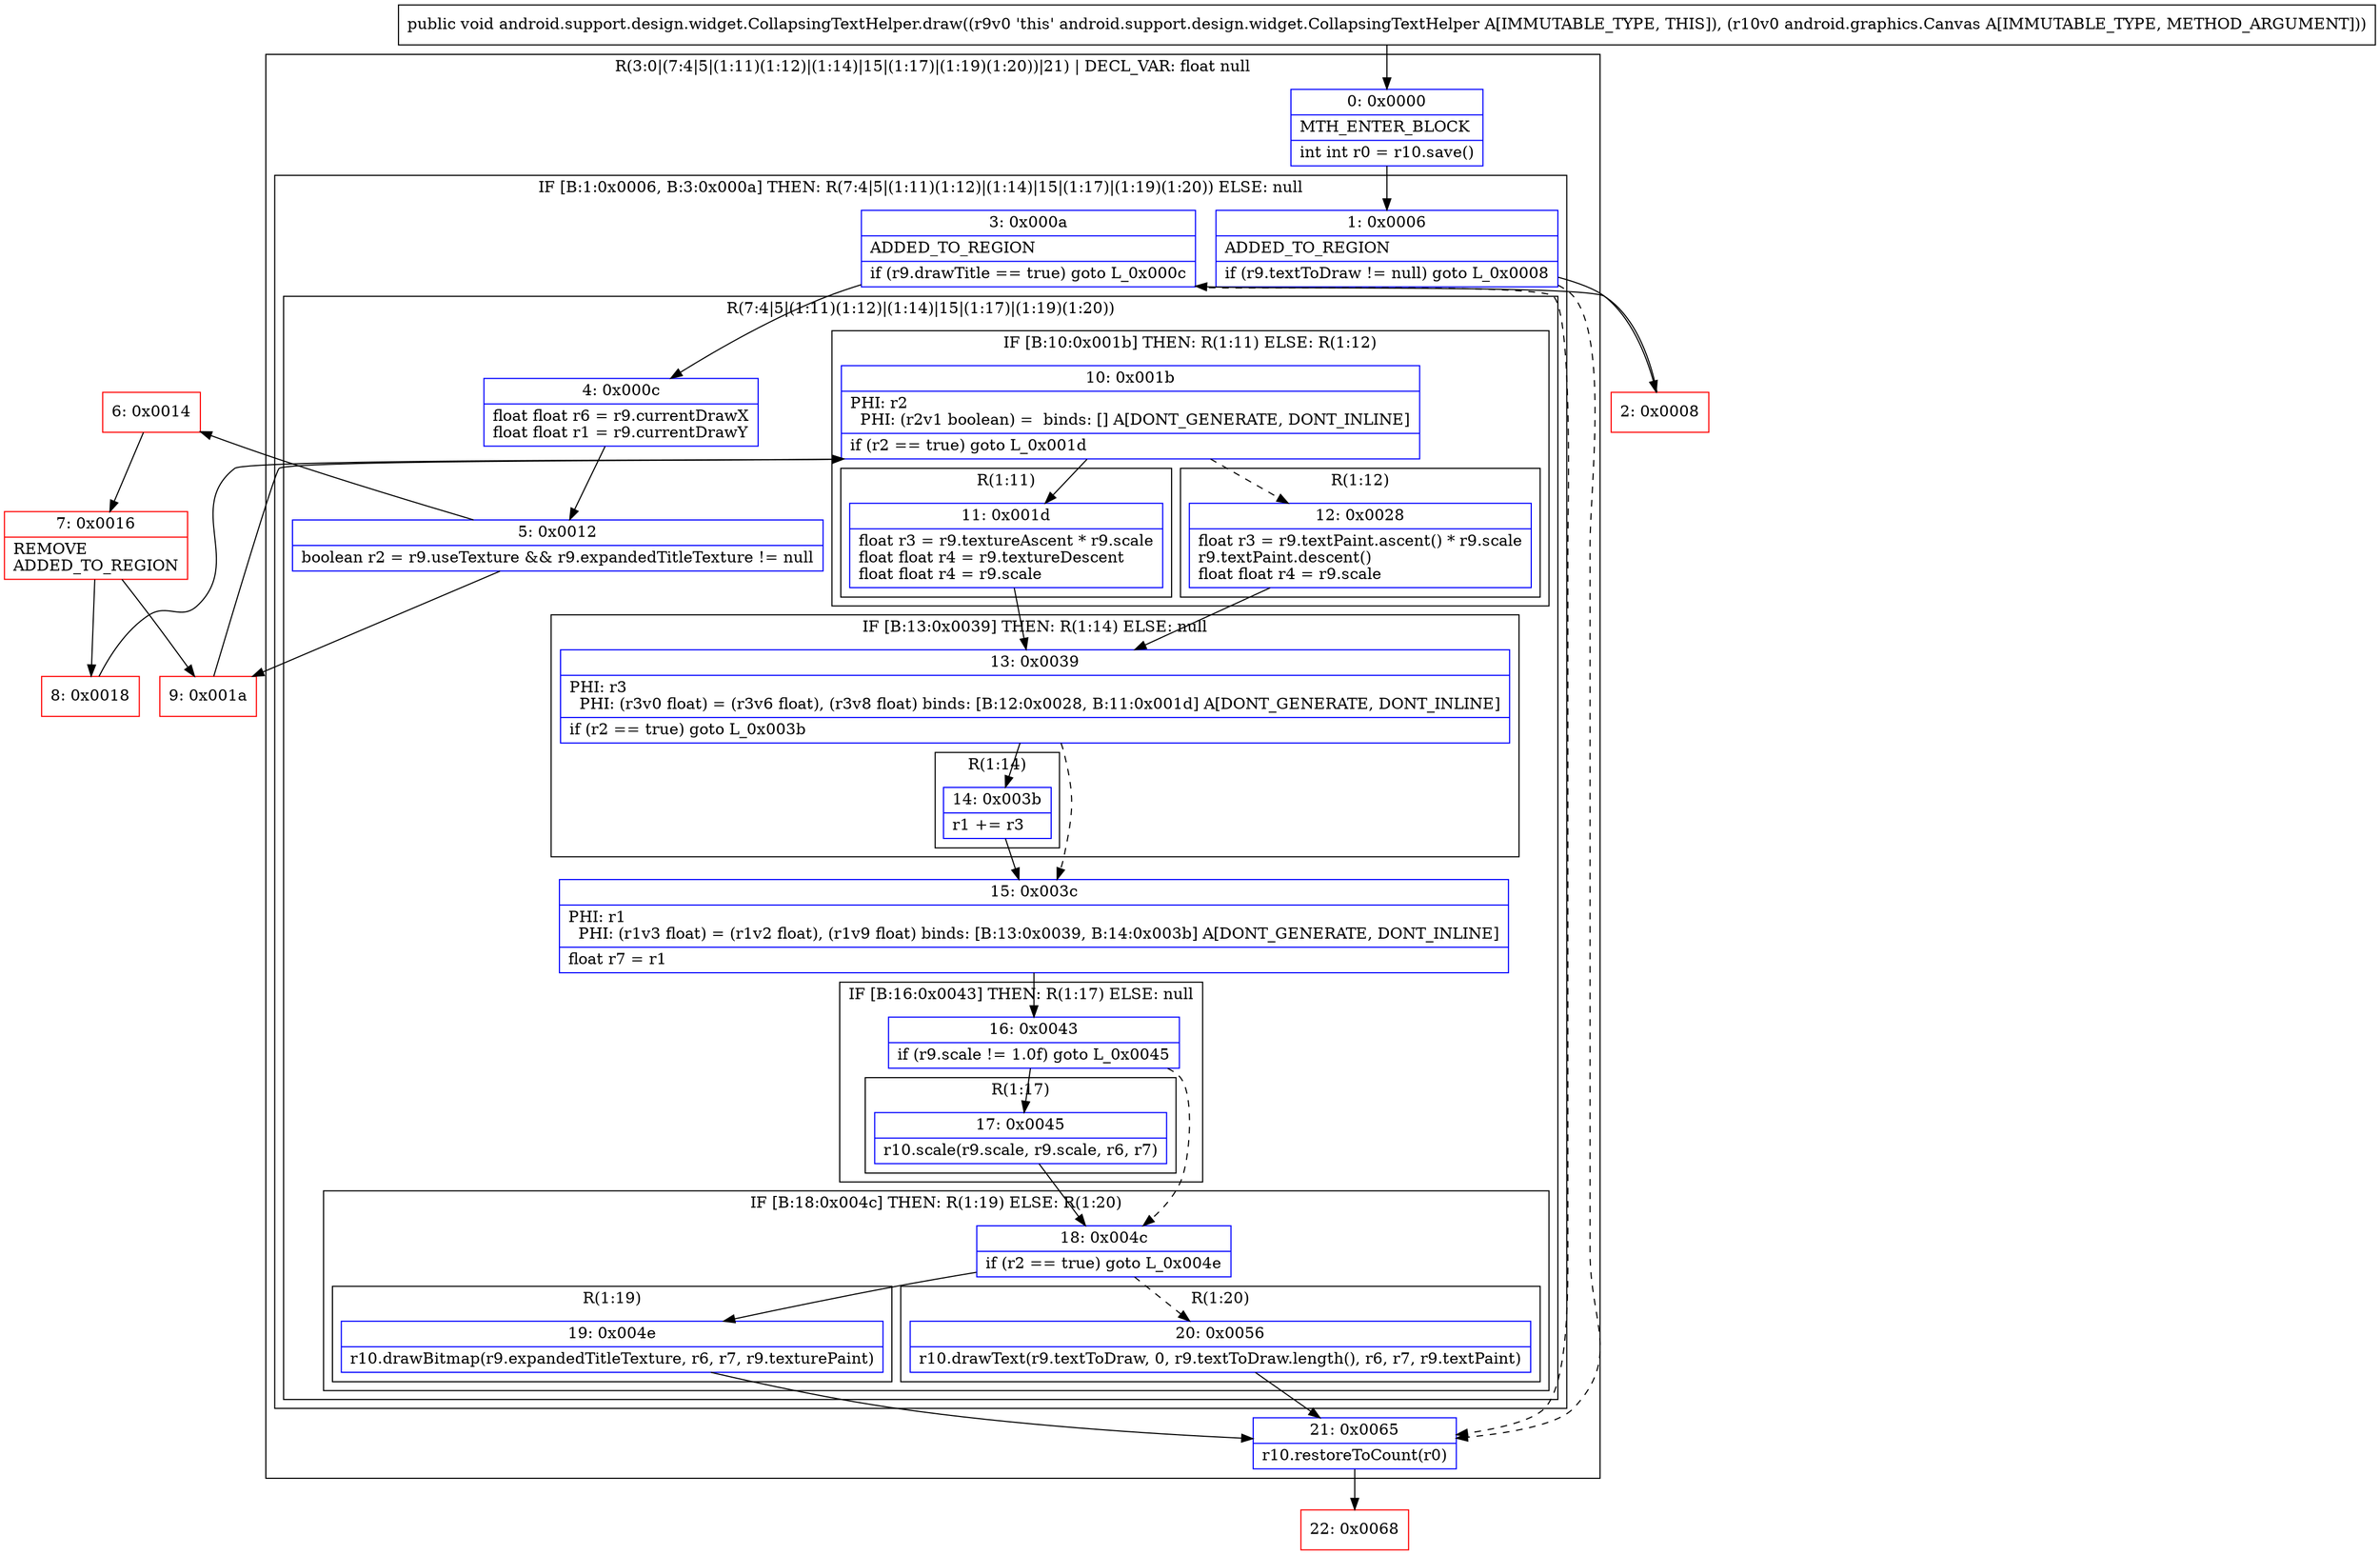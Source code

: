 digraph "CFG forandroid.support.design.widget.CollapsingTextHelper.draw(Landroid\/graphics\/Canvas;)V" {
subgraph cluster_Region_1745262829 {
label = "R(3:0|(7:4|5|(1:11)(1:12)|(1:14)|15|(1:17)|(1:19)(1:20))|21) | DECL_VAR: float null\l";
node [shape=record,color=blue];
Node_0 [shape=record,label="{0\:\ 0x0000|MTH_ENTER_BLOCK\l|int int r0 = r10.save()\l}"];
subgraph cluster_IfRegion_2142269536 {
label = "IF [B:1:0x0006, B:3:0x000a] THEN: R(7:4|5|(1:11)(1:12)|(1:14)|15|(1:17)|(1:19)(1:20)) ELSE: null";
node [shape=record,color=blue];
Node_1 [shape=record,label="{1\:\ 0x0006|ADDED_TO_REGION\l|if (r9.textToDraw != null) goto L_0x0008\l}"];
Node_3 [shape=record,label="{3\:\ 0x000a|ADDED_TO_REGION\l|if (r9.drawTitle == true) goto L_0x000c\l}"];
subgraph cluster_Region_860194300 {
label = "R(7:4|5|(1:11)(1:12)|(1:14)|15|(1:17)|(1:19)(1:20))";
node [shape=record,color=blue];
Node_4 [shape=record,label="{4\:\ 0x000c|float float r6 = r9.currentDrawX\lfloat float r1 = r9.currentDrawY\l}"];
Node_5 [shape=record,label="{5\:\ 0x0012|boolean r2 = r9.useTexture && r9.expandedTitleTexture != null\l}"];
subgraph cluster_IfRegion_1969462798 {
label = "IF [B:10:0x001b] THEN: R(1:11) ELSE: R(1:12)";
node [shape=record,color=blue];
Node_10 [shape=record,label="{10\:\ 0x001b|PHI: r2 \l  PHI: (r2v1 boolean) =  binds: [] A[DONT_GENERATE, DONT_INLINE]\l|if (r2 == true) goto L_0x001d\l}"];
subgraph cluster_Region_1901743079 {
label = "R(1:11)";
node [shape=record,color=blue];
Node_11 [shape=record,label="{11\:\ 0x001d|float r3 = r9.textureAscent * r9.scale\lfloat float r4 = r9.textureDescent\lfloat float r4 = r9.scale\l}"];
}
subgraph cluster_Region_404763907 {
label = "R(1:12)";
node [shape=record,color=blue];
Node_12 [shape=record,label="{12\:\ 0x0028|float r3 = r9.textPaint.ascent() * r9.scale\lr9.textPaint.descent()\lfloat float r4 = r9.scale\l}"];
}
}
subgraph cluster_IfRegion_793874674 {
label = "IF [B:13:0x0039] THEN: R(1:14) ELSE: null";
node [shape=record,color=blue];
Node_13 [shape=record,label="{13\:\ 0x0039|PHI: r3 \l  PHI: (r3v0 float) = (r3v6 float), (r3v8 float) binds: [B:12:0x0028, B:11:0x001d] A[DONT_GENERATE, DONT_INLINE]\l|if (r2 == true) goto L_0x003b\l}"];
subgraph cluster_Region_1354833199 {
label = "R(1:14)";
node [shape=record,color=blue];
Node_14 [shape=record,label="{14\:\ 0x003b|r1 += r3\l}"];
}
}
Node_15 [shape=record,label="{15\:\ 0x003c|PHI: r1 \l  PHI: (r1v3 float) = (r1v2 float), (r1v9 float) binds: [B:13:0x0039, B:14:0x003b] A[DONT_GENERATE, DONT_INLINE]\l|float r7 = r1\l}"];
subgraph cluster_IfRegion_903770057 {
label = "IF [B:16:0x0043] THEN: R(1:17) ELSE: null";
node [shape=record,color=blue];
Node_16 [shape=record,label="{16\:\ 0x0043|if (r9.scale != 1.0f) goto L_0x0045\l}"];
subgraph cluster_Region_347481639 {
label = "R(1:17)";
node [shape=record,color=blue];
Node_17 [shape=record,label="{17\:\ 0x0045|r10.scale(r9.scale, r9.scale, r6, r7)\l}"];
}
}
subgraph cluster_IfRegion_1087397971 {
label = "IF [B:18:0x004c] THEN: R(1:19) ELSE: R(1:20)";
node [shape=record,color=blue];
Node_18 [shape=record,label="{18\:\ 0x004c|if (r2 == true) goto L_0x004e\l}"];
subgraph cluster_Region_329857064 {
label = "R(1:19)";
node [shape=record,color=blue];
Node_19 [shape=record,label="{19\:\ 0x004e|r10.drawBitmap(r9.expandedTitleTexture, r6, r7, r9.texturePaint)\l}"];
}
subgraph cluster_Region_1337199424 {
label = "R(1:20)";
node [shape=record,color=blue];
Node_20 [shape=record,label="{20\:\ 0x0056|r10.drawText(r9.textToDraw, 0, r9.textToDraw.length(), r6, r7, r9.textPaint)\l}"];
}
}
}
}
Node_21 [shape=record,label="{21\:\ 0x0065|r10.restoreToCount(r0)\l}"];
}
Node_2 [shape=record,color=red,label="{2\:\ 0x0008}"];
Node_6 [shape=record,color=red,label="{6\:\ 0x0014}"];
Node_7 [shape=record,color=red,label="{7\:\ 0x0016|REMOVE\lADDED_TO_REGION\l}"];
Node_8 [shape=record,color=red,label="{8\:\ 0x0018}"];
Node_9 [shape=record,color=red,label="{9\:\ 0x001a}"];
Node_22 [shape=record,color=red,label="{22\:\ 0x0068}"];
MethodNode[shape=record,label="{public void android.support.design.widget.CollapsingTextHelper.draw((r9v0 'this' android.support.design.widget.CollapsingTextHelper A[IMMUTABLE_TYPE, THIS]), (r10v0 android.graphics.Canvas A[IMMUTABLE_TYPE, METHOD_ARGUMENT])) }"];
MethodNode -> Node_0;
Node_0 -> Node_1;
Node_1 -> Node_2;
Node_1 -> Node_21[style=dashed];
Node_3 -> Node_4;
Node_3 -> Node_21[style=dashed];
Node_4 -> Node_5;
Node_5 -> Node_6;
Node_5 -> Node_9;
Node_10 -> Node_11;
Node_10 -> Node_12[style=dashed];
Node_11 -> Node_13;
Node_12 -> Node_13;
Node_13 -> Node_14;
Node_13 -> Node_15[style=dashed];
Node_14 -> Node_15;
Node_15 -> Node_16;
Node_16 -> Node_17;
Node_16 -> Node_18[style=dashed];
Node_17 -> Node_18;
Node_18 -> Node_19;
Node_18 -> Node_20[style=dashed];
Node_19 -> Node_21;
Node_20 -> Node_21;
Node_21 -> Node_22;
Node_2 -> Node_3;
Node_6 -> Node_7;
Node_7 -> Node_8;
Node_7 -> Node_9;
Node_8 -> Node_10;
Node_9 -> Node_10;
}

